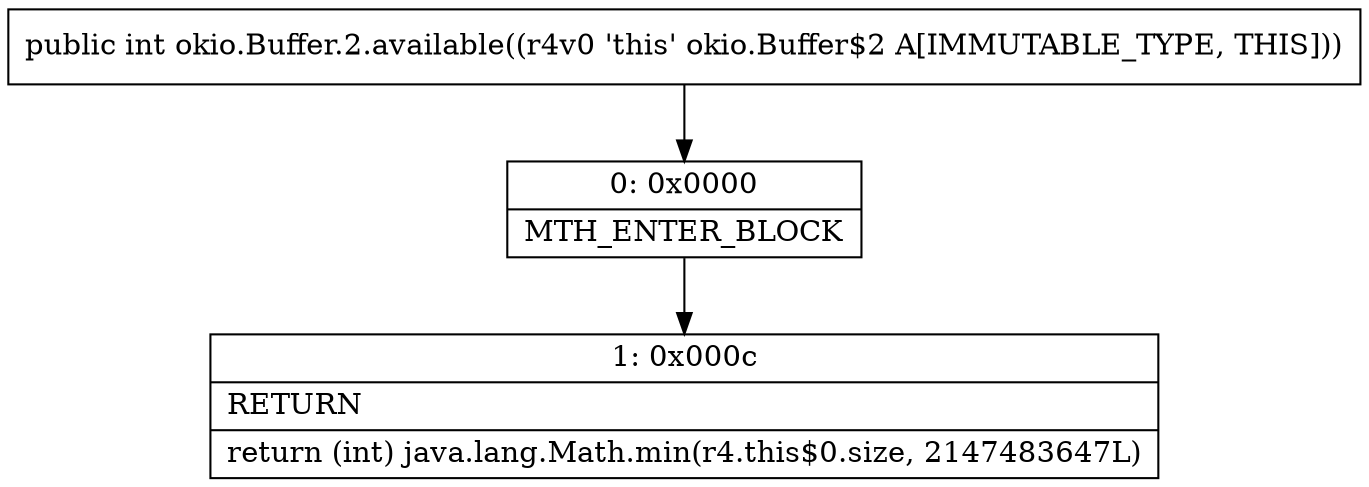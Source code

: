 digraph "CFG forokio.Buffer.2.available()I" {
Node_0 [shape=record,label="{0\:\ 0x0000|MTH_ENTER_BLOCK\l}"];
Node_1 [shape=record,label="{1\:\ 0x000c|RETURN\l|return (int) java.lang.Math.min(r4.this$0.size, 2147483647L)\l}"];
MethodNode[shape=record,label="{public int okio.Buffer.2.available((r4v0 'this' okio.Buffer$2 A[IMMUTABLE_TYPE, THIS])) }"];
MethodNode -> Node_0;
Node_0 -> Node_1;
}

